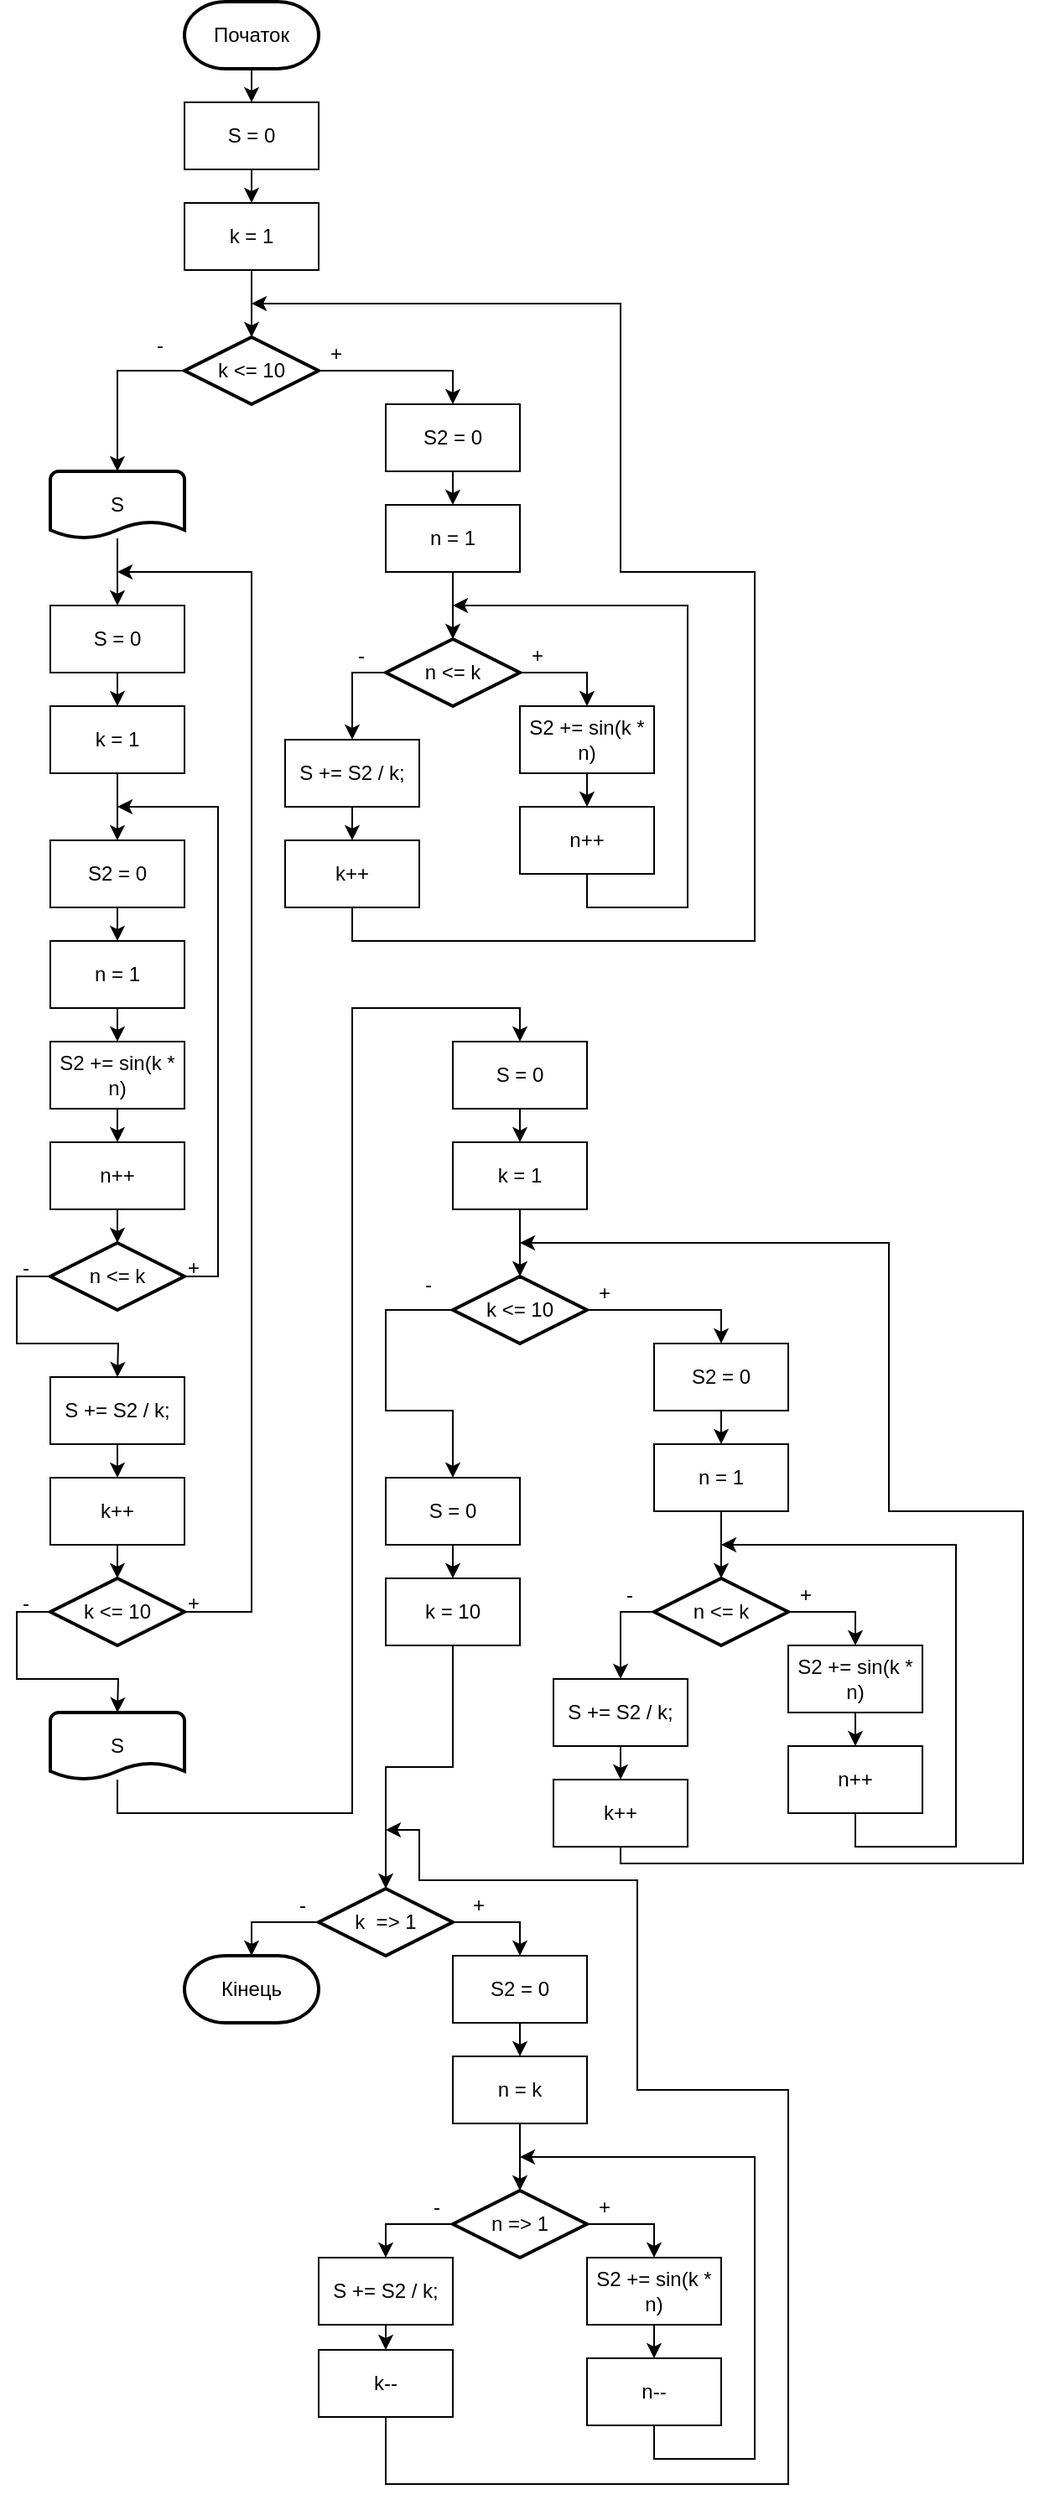<mxfile version="20.5.1" type="device"><diagram id="Vyu7L4_wSOGiP3Qr6V7H" name="Страница 1"><mxGraphModel dx="868" dy="434" grid="1" gridSize="10" guides="1" tooltips="1" connect="1" arrows="1" fold="1" page="1" pageScale="1" pageWidth="827" pageHeight="1169" math="0" shadow="0"><root><mxCell id="0"/><mxCell id="1" parent="0"/><mxCell id="Nw-HVDuhZAYn3EMEPfg3-2" style="edgeStyle=orthogonalEdgeStyle;rounded=0;orthogonalLoop=1;jettySize=auto;html=1;exitX=0.5;exitY=1;exitDx=0;exitDy=0;exitPerimeter=0;" parent="1" source="Nw-HVDuhZAYn3EMEPfg3-1" edge="1"><mxGeometry relative="1" as="geometry"><mxPoint x="160" y="100" as="targetPoint"/></mxGeometry></mxCell><mxCell id="Nw-HVDuhZAYn3EMEPfg3-1" value="Початок" style="strokeWidth=2;html=1;shape=mxgraph.flowchart.terminator;whiteSpace=wrap;" parent="1" vertex="1"><mxGeometry x="120" y="40" width="80" height="40" as="geometry"/></mxCell><mxCell id="Nw-HVDuhZAYn3EMEPfg3-5" style="edgeStyle=orthogonalEdgeStyle;rounded=0;orthogonalLoop=1;jettySize=auto;html=1;exitX=0.5;exitY=1;exitDx=0;exitDy=0;entryX=0.5;entryY=0;entryDx=0;entryDy=0;" parent="1" source="Nw-HVDuhZAYn3EMEPfg3-3" target="Nw-HVDuhZAYn3EMEPfg3-4" edge="1"><mxGeometry relative="1" as="geometry"/></mxCell><mxCell id="Nw-HVDuhZAYn3EMEPfg3-3" value="S = 0" style="rounded=0;whiteSpace=wrap;html=1;" parent="1" vertex="1"><mxGeometry x="120" y="100" width="80" height="40" as="geometry"/></mxCell><mxCell id="Nw-HVDuhZAYn3EMEPfg3-6" style="edgeStyle=orthogonalEdgeStyle;rounded=0;orthogonalLoop=1;jettySize=auto;html=1;exitX=0.5;exitY=1;exitDx=0;exitDy=0;entryX=0.5;entryY=0;entryDx=0;entryDy=0;entryPerimeter=0;" parent="1" source="Nw-HVDuhZAYn3EMEPfg3-4" target="Nw-HVDuhZAYn3EMEPfg3-7" edge="1"><mxGeometry relative="1" as="geometry"><mxPoint x="160" y="220" as="targetPoint"/></mxGeometry></mxCell><mxCell id="Nw-HVDuhZAYn3EMEPfg3-4" value="k = 1" style="rounded=0;whiteSpace=wrap;html=1;" parent="1" vertex="1"><mxGeometry x="120" y="160" width="80" height="40" as="geometry"/></mxCell><mxCell id="Nw-HVDuhZAYn3EMEPfg3-8" style="edgeStyle=orthogonalEdgeStyle;rounded=0;orthogonalLoop=1;jettySize=auto;html=1;exitX=1;exitY=0.5;exitDx=0;exitDy=0;exitPerimeter=0;" parent="1" source="Nw-HVDuhZAYn3EMEPfg3-7" edge="1"><mxGeometry relative="1" as="geometry"><mxPoint x="280" y="280" as="targetPoint"/><Array as="points"><mxPoint x="280" y="260"/></Array></mxGeometry></mxCell><mxCell id="Nw-HVDuhZAYn3EMEPfg3-7" value="k &amp;lt;= 10" style="strokeWidth=2;html=1;shape=mxgraph.flowchart.decision;whiteSpace=wrap;" parent="1" vertex="1"><mxGeometry x="120" y="240" width="80" height="40" as="geometry"/></mxCell><mxCell id="Nw-HVDuhZAYn3EMEPfg3-16" style="edgeStyle=orthogonalEdgeStyle;rounded=0;orthogonalLoop=1;jettySize=auto;html=1;exitX=1;exitY=0.5;exitDx=0;exitDy=0;exitPerimeter=0;" parent="1" source="Nw-HVDuhZAYn3EMEPfg3-9" edge="1"><mxGeometry relative="1" as="geometry"><mxPoint x="360" y="460" as="targetPoint"/><Array as="points"><mxPoint x="360" y="440"/></Array></mxGeometry></mxCell><mxCell id="Nw-HVDuhZAYn3EMEPfg3-30" style="edgeStyle=orthogonalEdgeStyle;rounded=0;orthogonalLoop=1;jettySize=auto;html=1;exitX=0;exitY=0.5;exitDx=0;exitDy=0;exitPerimeter=0;entryX=0.5;entryY=0;entryDx=0;entryDy=0;" parent="1" source="Nw-HVDuhZAYn3EMEPfg3-9" target="Nw-HVDuhZAYn3EMEPfg3-21" edge="1"><mxGeometry relative="1" as="geometry"/></mxCell><mxCell id="Nw-HVDuhZAYn3EMEPfg3-9" value="n &amp;lt;= k" style="strokeWidth=2;html=1;shape=mxgraph.flowchart.decision;whiteSpace=wrap;" parent="1" vertex="1"><mxGeometry x="240" y="420" width="80" height="40" as="geometry"/></mxCell><mxCell id="Nw-HVDuhZAYn3EMEPfg3-14" style="edgeStyle=orthogonalEdgeStyle;rounded=0;orthogonalLoop=1;jettySize=auto;html=1;exitX=0.5;exitY=1;exitDx=0;exitDy=0;entryX=0.5;entryY=0;entryDx=0;entryDy=0;" parent="1" source="Nw-HVDuhZAYn3EMEPfg3-12" target="Nw-HVDuhZAYn3EMEPfg3-13" edge="1"><mxGeometry relative="1" as="geometry"/></mxCell><mxCell id="Nw-HVDuhZAYn3EMEPfg3-12" value="S2 = 0" style="rounded=0;whiteSpace=wrap;html=1;" parent="1" vertex="1"><mxGeometry x="240" y="280" width="80" height="40" as="geometry"/></mxCell><mxCell id="Nw-HVDuhZAYn3EMEPfg3-15" style="edgeStyle=orthogonalEdgeStyle;rounded=0;orthogonalLoop=1;jettySize=auto;html=1;exitX=0.5;exitY=1;exitDx=0;exitDy=0;entryX=0.5;entryY=0;entryDx=0;entryDy=0;entryPerimeter=0;" parent="1" source="Nw-HVDuhZAYn3EMEPfg3-13" target="Nw-HVDuhZAYn3EMEPfg3-9" edge="1"><mxGeometry relative="1" as="geometry"/></mxCell><mxCell id="Nw-HVDuhZAYn3EMEPfg3-13" value="n = 1" style="rounded=0;whiteSpace=wrap;html=1;" parent="1" vertex="1"><mxGeometry x="240" y="340" width="80" height="40" as="geometry"/></mxCell><mxCell id="Nw-HVDuhZAYn3EMEPfg3-18" style="edgeStyle=orthogonalEdgeStyle;rounded=0;orthogonalLoop=1;jettySize=auto;html=1;exitX=0.5;exitY=1;exitDx=0;exitDy=0;" parent="1" source="Nw-HVDuhZAYn3EMEPfg3-17" edge="1"><mxGeometry relative="1" as="geometry"><mxPoint x="360" y="520" as="targetPoint"/></mxGeometry></mxCell><mxCell id="Nw-HVDuhZAYn3EMEPfg3-17" value="S2 += sin(k * n)" style="rounded=0;whiteSpace=wrap;html=1;" parent="1" vertex="1"><mxGeometry x="320" y="460" width="80" height="40" as="geometry"/></mxCell><mxCell id="Nw-HVDuhZAYn3EMEPfg3-23" style="edgeStyle=orthogonalEdgeStyle;rounded=0;orthogonalLoop=1;jettySize=auto;html=1;exitX=0.5;exitY=1;exitDx=0;exitDy=0;" parent="1" source="Nw-HVDuhZAYn3EMEPfg3-19" edge="1"><mxGeometry relative="1" as="geometry"><mxPoint x="280" y="400" as="targetPoint"/><Array as="points"><mxPoint x="360" y="580"/><mxPoint x="420" y="580"/><mxPoint x="420" y="400"/></Array></mxGeometry></mxCell><mxCell id="Nw-HVDuhZAYn3EMEPfg3-19" value="n++" style="rounded=0;whiteSpace=wrap;html=1;" parent="1" vertex="1"><mxGeometry x="320" y="520" width="80" height="40" as="geometry"/></mxCell><mxCell id="Nw-HVDuhZAYn3EMEPfg3-33" style="edgeStyle=orthogonalEdgeStyle;rounded=0;orthogonalLoop=1;jettySize=auto;html=1;exitX=0.5;exitY=1;exitDx=0;exitDy=0;entryX=0.5;entryY=0;entryDx=0;entryDy=0;" parent="1" source="Nw-HVDuhZAYn3EMEPfg3-21" target="Nw-HVDuhZAYn3EMEPfg3-32" edge="1"><mxGeometry relative="1" as="geometry"/></mxCell><mxCell id="Nw-HVDuhZAYn3EMEPfg3-21" value="S += S2 / k;" style="rounded=0;whiteSpace=wrap;html=1;" parent="1" vertex="1"><mxGeometry x="180" y="480" width="80" height="40" as="geometry"/></mxCell><mxCell id="Nw-HVDuhZAYn3EMEPfg3-24" value="+" style="text;html=1;align=center;verticalAlign=middle;resizable=0;points=[];autosize=1;strokeColor=none;fillColor=none;" parent="1" vertex="1"><mxGeometry x="315" y="415" width="30" height="30" as="geometry"/></mxCell><mxCell id="Nw-HVDuhZAYn3EMEPfg3-25" value="-" style="text;html=1;align=center;verticalAlign=middle;resizable=0;points=[];autosize=1;strokeColor=none;fillColor=none;" parent="1" vertex="1"><mxGeometry x="210" y="415" width="30" height="30" as="geometry"/></mxCell><mxCell id="Nw-HVDuhZAYn3EMEPfg3-34" style="edgeStyle=orthogonalEdgeStyle;rounded=0;orthogonalLoop=1;jettySize=auto;html=1;exitX=0.5;exitY=1;exitDx=0;exitDy=0;" parent="1" source="Nw-HVDuhZAYn3EMEPfg3-32" edge="1"><mxGeometry relative="1" as="geometry"><mxPoint x="160" y="220" as="targetPoint"/><Array as="points"><mxPoint x="220" y="600"/><mxPoint x="460" y="600"/><mxPoint x="460" y="380"/><mxPoint x="380" y="380"/><mxPoint x="380" y="220"/></Array></mxGeometry></mxCell><mxCell id="Nw-HVDuhZAYn3EMEPfg3-32" value="k++" style="rounded=0;whiteSpace=wrap;html=1;" parent="1" vertex="1"><mxGeometry x="180" y="540" width="80" height="40" as="geometry"/></mxCell><mxCell id="Nw-HVDuhZAYn3EMEPfg3-35" value="+" style="text;html=1;align=center;verticalAlign=middle;resizable=0;points=[];autosize=1;strokeColor=none;fillColor=none;" parent="1" vertex="1"><mxGeometry x="195" y="235" width="30" height="30" as="geometry"/></mxCell><mxCell id="Nw-HVDuhZAYn3EMEPfg3-38" value="-" style="text;html=1;align=center;verticalAlign=middle;resizable=0;points=[];autosize=1;strokeColor=none;fillColor=none;" parent="1" vertex="1"><mxGeometry x="90" y="230" width="30" height="30" as="geometry"/></mxCell><mxCell id="Nw-HVDuhZAYn3EMEPfg3-39" value="" style="endArrow=classic;html=1;rounded=0;exitX=0;exitY=0.5;exitDx=0;exitDy=0;exitPerimeter=0;" parent="1" source="Nw-HVDuhZAYn3EMEPfg3-7" edge="1"><mxGeometry width="50" height="50" relative="1" as="geometry"><mxPoint x="150" y="360" as="sourcePoint"/><mxPoint x="80" y="320" as="targetPoint"/><Array as="points"><mxPoint x="80" y="260"/></Array></mxGeometry></mxCell><mxCell id="Nw-HVDuhZAYn3EMEPfg3-40" value="S" style="strokeWidth=2;html=1;shape=mxgraph.flowchart.document2;whiteSpace=wrap;size=0.25;" parent="1" vertex="1"><mxGeometry x="40" y="320" width="80" height="40" as="geometry"/></mxCell><mxCell id="Nw-HVDuhZAYn3EMEPfg3-41" value="" style="endArrow=classic;html=1;rounded=0;exitX=0.5;exitY=1;exitDx=0;exitDy=0;exitPerimeter=0;" parent="1" source="Nw-HVDuhZAYn3EMEPfg3-40" edge="1"><mxGeometry width="50" height="50" relative="1" as="geometry"><mxPoint x="150" y="460" as="sourcePoint"/><mxPoint x="80" y="400" as="targetPoint"/></mxGeometry></mxCell><mxCell id="Nw-HVDuhZAYn3EMEPfg3-44" value="" style="edgeStyle=orthogonalEdgeStyle;rounded=0;orthogonalLoop=1;jettySize=auto;html=1;" parent="1" source="Nw-HVDuhZAYn3EMEPfg3-42" target="Nw-HVDuhZAYn3EMEPfg3-43" edge="1"><mxGeometry relative="1" as="geometry"/></mxCell><mxCell id="Nw-HVDuhZAYn3EMEPfg3-42" value="S = 0" style="rounded=0;whiteSpace=wrap;html=1;" parent="1" vertex="1"><mxGeometry x="40" y="400" width="80" height="40" as="geometry"/></mxCell><mxCell id="Nw-HVDuhZAYn3EMEPfg3-45" style="edgeStyle=orthogonalEdgeStyle;rounded=0;orthogonalLoop=1;jettySize=auto;html=1;exitX=0.5;exitY=1;exitDx=0;exitDy=0;entryX=0.5;entryY=0;entryDx=0;entryDy=0;" parent="1" source="Nw-HVDuhZAYn3EMEPfg3-43" target="Nw-HVDuhZAYn3EMEPfg3-46" edge="1"><mxGeometry relative="1" as="geometry"><mxPoint x="80" y="520" as="targetPoint"/></mxGeometry></mxCell><mxCell id="Nw-HVDuhZAYn3EMEPfg3-43" value="k = 1" style="rounded=0;whiteSpace=wrap;html=1;" parent="1" vertex="1"><mxGeometry x="40" y="460" width="80" height="40" as="geometry"/></mxCell><mxCell id="Nw-HVDuhZAYn3EMEPfg3-48" style="edgeStyle=orthogonalEdgeStyle;rounded=0;orthogonalLoop=1;jettySize=auto;html=1;exitX=0.5;exitY=1;exitDx=0;exitDy=0;entryX=0.5;entryY=0;entryDx=0;entryDy=0;" parent="1" source="Nw-HVDuhZAYn3EMEPfg3-46" target="Nw-HVDuhZAYn3EMEPfg3-47" edge="1"><mxGeometry relative="1" as="geometry"/></mxCell><mxCell id="Nw-HVDuhZAYn3EMEPfg3-46" value="S2 = 0" style="rounded=0;whiteSpace=wrap;html=1;" parent="1" vertex="1"><mxGeometry x="40" y="540" width="80" height="40" as="geometry"/></mxCell><mxCell id="Nw-HVDuhZAYn3EMEPfg3-50" style="edgeStyle=orthogonalEdgeStyle;rounded=0;orthogonalLoop=1;jettySize=auto;html=1;exitX=0.5;exitY=1;exitDx=0;exitDy=0;entryX=0.5;entryY=0;entryDx=0;entryDy=0;" parent="1" source="Nw-HVDuhZAYn3EMEPfg3-47" target="Nw-HVDuhZAYn3EMEPfg3-49" edge="1"><mxGeometry relative="1" as="geometry"/></mxCell><mxCell id="Nw-HVDuhZAYn3EMEPfg3-47" value="n = 1" style="rounded=0;whiteSpace=wrap;html=1;" parent="1" vertex="1"><mxGeometry x="40" y="600" width="80" height="40" as="geometry"/></mxCell><mxCell id="Nw-HVDuhZAYn3EMEPfg3-52" style="edgeStyle=orthogonalEdgeStyle;rounded=0;orthogonalLoop=1;jettySize=auto;html=1;exitX=0.5;exitY=1;exitDx=0;exitDy=0;entryX=0.5;entryY=0;entryDx=0;entryDy=0;" parent="1" source="Nw-HVDuhZAYn3EMEPfg3-49" target="Nw-HVDuhZAYn3EMEPfg3-51" edge="1"><mxGeometry relative="1" as="geometry"/></mxCell><mxCell id="Nw-HVDuhZAYn3EMEPfg3-49" value="S2 += sin(k * n)" style="rounded=0;whiteSpace=wrap;html=1;" parent="1" vertex="1"><mxGeometry x="40" y="660" width="80" height="40" as="geometry"/></mxCell><mxCell id="Nw-HVDuhZAYn3EMEPfg3-54" style="edgeStyle=orthogonalEdgeStyle;rounded=0;orthogonalLoop=1;jettySize=auto;html=1;exitX=0.5;exitY=1;exitDx=0;exitDy=0;entryX=0.5;entryY=0;entryDx=0;entryDy=0;entryPerimeter=0;" parent="1" source="Nw-HVDuhZAYn3EMEPfg3-51" edge="1"><mxGeometry relative="1" as="geometry"><mxPoint x="80" y="780" as="targetPoint"/></mxGeometry></mxCell><mxCell id="Nw-HVDuhZAYn3EMEPfg3-51" value="n++" style="rounded=0;whiteSpace=wrap;html=1;" parent="1" vertex="1"><mxGeometry x="40" y="720" width="80" height="40" as="geometry"/></mxCell><mxCell id="Nw-HVDuhZAYn3EMEPfg3-56" style="edgeStyle=orthogonalEdgeStyle;rounded=0;orthogonalLoop=1;jettySize=auto;html=1;exitX=1;exitY=0.5;exitDx=0;exitDy=0;exitPerimeter=0;" parent="1" source="Nw-HVDuhZAYn3EMEPfg3-55" edge="1"><mxGeometry relative="1" as="geometry"><mxPoint x="80" y="520" as="targetPoint"/><Array as="points"><mxPoint x="140" y="800"/><mxPoint x="140" y="520"/></Array></mxGeometry></mxCell><mxCell id="Nw-HVDuhZAYn3EMEPfg3-58" style="edgeStyle=orthogonalEdgeStyle;rounded=0;orthogonalLoop=1;jettySize=auto;html=1;exitX=0;exitY=0.5;exitDx=0;exitDy=0;exitPerimeter=0;" parent="1" source="Nw-HVDuhZAYn3EMEPfg3-55" edge="1"><mxGeometry relative="1" as="geometry"><mxPoint x="80" y="860" as="targetPoint"/></mxGeometry></mxCell><mxCell id="Nw-HVDuhZAYn3EMEPfg3-55" value="n &amp;lt;= k" style="strokeWidth=2;html=1;shape=mxgraph.flowchart.decision;whiteSpace=wrap;" parent="1" vertex="1"><mxGeometry x="40" y="780" width="80" height="40" as="geometry"/></mxCell><mxCell id="Nw-HVDuhZAYn3EMEPfg3-57" value="+" style="text;html=1;align=center;verticalAlign=middle;resizable=0;points=[];autosize=1;strokeColor=none;fillColor=none;" parent="1" vertex="1"><mxGeometry x="110" y="780" width="30" height="30" as="geometry"/></mxCell><mxCell id="Nw-HVDuhZAYn3EMEPfg3-59" value="-" style="text;html=1;align=center;verticalAlign=middle;resizable=0;points=[];autosize=1;strokeColor=none;fillColor=none;" parent="1" vertex="1"><mxGeometry x="10" y="780" width="30" height="30" as="geometry"/></mxCell><mxCell id="Nw-HVDuhZAYn3EMEPfg3-62" style="edgeStyle=orthogonalEdgeStyle;rounded=0;orthogonalLoop=1;jettySize=auto;html=1;exitX=0.5;exitY=1;exitDx=0;exitDy=0;entryX=0.5;entryY=0;entryDx=0;entryDy=0;" parent="1" source="Nw-HVDuhZAYn3EMEPfg3-60" target="Nw-HVDuhZAYn3EMEPfg3-61" edge="1"><mxGeometry relative="1" as="geometry"/></mxCell><mxCell id="Nw-HVDuhZAYn3EMEPfg3-60" value="S += S2 / k;" style="rounded=0;whiteSpace=wrap;html=1;" parent="1" vertex="1"><mxGeometry x="40" y="860" width="80" height="40" as="geometry"/></mxCell><mxCell id="Nw-HVDuhZAYn3EMEPfg3-65" style="edgeStyle=orthogonalEdgeStyle;rounded=0;orthogonalLoop=1;jettySize=auto;html=1;exitX=0.5;exitY=1;exitDx=0;exitDy=0;entryX=0.5;entryY=0;entryDx=0;entryDy=0;entryPerimeter=0;" parent="1" source="Nw-HVDuhZAYn3EMEPfg3-61" target="Nw-HVDuhZAYn3EMEPfg3-63" edge="1"><mxGeometry relative="1" as="geometry"/></mxCell><mxCell id="Nw-HVDuhZAYn3EMEPfg3-61" value="k++" style="rounded=0;whiteSpace=wrap;html=1;" parent="1" vertex="1"><mxGeometry x="40" y="920" width="80" height="40" as="geometry"/></mxCell><mxCell id="Nw-HVDuhZAYn3EMEPfg3-64" style="edgeStyle=orthogonalEdgeStyle;rounded=0;orthogonalLoop=1;jettySize=auto;html=1;exitX=1;exitY=0.5;exitDx=0;exitDy=0;exitPerimeter=0;" parent="1" source="Nw-HVDuhZAYn3EMEPfg3-63" edge="1"><mxGeometry relative="1" as="geometry"><mxPoint x="80" y="380" as="targetPoint"/><Array as="points"><mxPoint x="160" y="1000"/><mxPoint x="160" y="380"/></Array></mxGeometry></mxCell><mxCell id="Nw-HVDuhZAYn3EMEPfg3-68" style="edgeStyle=orthogonalEdgeStyle;rounded=0;orthogonalLoop=1;jettySize=auto;html=1;exitX=0;exitY=0.5;exitDx=0;exitDy=0;exitPerimeter=0;" parent="1" source="Nw-HVDuhZAYn3EMEPfg3-63" edge="1"><mxGeometry relative="1" as="geometry"><mxPoint x="80" y="1060" as="targetPoint"/></mxGeometry></mxCell><mxCell id="Nw-HVDuhZAYn3EMEPfg3-63" value="k &amp;lt;= 10" style="strokeWidth=2;html=1;shape=mxgraph.flowchart.decision;whiteSpace=wrap;" parent="1" vertex="1"><mxGeometry x="40" y="980" width="80" height="40" as="geometry"/></mxCell><mxCell id="Nw-HVDuhZAYn3EMEPfg3-66" value="+" style="text;html=1;align=center;verticalAlign=middle;resizable=0;points=[];autosize=1;strokeColor=none;fillColor=none;" parent="1" vertex="1"><mxGeometry x="110" y="980" width="30" height="30" as="geometry"/></mxCell><mxCell id="Nw-HVDuhZAYn3EMEPfg3-67" value="-" style="text;html=1;align=center;verticalAlign=middle;resizable=0;points=[];autosize=1;strokeColor=none;fillColor=none;" parent="1" vertex="1"><mxGeometry x="10" y="980" width="30" height="30" as="geometry"/></mxCell><mxCell id="Nw-HVDuhZAYn3EMEPfg3-71" value="S" style="strokeWidth=2;html=1;shape=mxgraph.flowchart.document2;whiteSpace=wrap;size=0.25;" parent="1" vertex="1"><mxGeometry x="40" y="1060" width="80" height="40" as="geometry"/></mxCell><mxCell id="Nw-HVDuhZAYn3EMEPfg3-72" value="" style="endArrow=classic;html=1;rounded=0;exitX=0.5;exitY=1;exitDx=0;exitDy=0;exitPerimeter=0;" parent="1" source="Nw-HVDuhZAYn3EMEPfg3-71" edge="1"><mxGeometry width="50" height="50" relative="1" as="geometry"><mxPoint x="150" y="1060" as="sourcePoint"/><mxPoint x="320" y="660" as="targetPoint"/><Array as="points"><mxPoint x="80" y="1120"/><mxPoint x="220" y="1120"/><mxPoint x="220" y="640"/><mxPoint x="320" y="640"/></Array></mxGeometry></mxCell><mxCell id="uBrz8OcN4AuuKI3TNU-2-1" style="edgeStyle=orthogonalEdgeStyle;rounded=0;orthogonalLoop=1;jettySize=auto;html=1;exitX=0.5;exitY=1;exitDx=0;exitDy=0;entryX=0.5;entryY=0;entryDx=0;entryDy=0;" edge="1" parent="1" source="uBrz8OcN4AuuKI3TNU-2-2" target="uBrz8OcN4AuuKI3TNU-2-4"><mxGeometry relative="1" as="geometry"/></mxCell><mxCell id="uBrz8OcN4AuuKI3TNU-2-2" value="S = 0" style="rounded=0;whiteSpace=wrap;html=1;" vertex="1" parent="1"><mxGeometry x="280" y="660" width="80" height="40" as="geometry"/></mxCell><mxCell id="uBrz8OcN4AuuKI3TNU-2-3" style="edgeStyle=orthogonalEdgeStyle;rounded=0;orthogonalLoop=1;jettySize=auto;html=1;exitX=0.5;exitY=1;exitDx=0;exitDy=0;entryX=0.5;entryY=0;entryDx=0;entryDy=0;entryPerimeter=0;" edge="1" parent="1" source="uBrz8OcN4AuuKI3TNU-2-4" target="uBrz8OcN4AuuKI3TNU-2-6"><mxGeometry relative="1" as="geometry"><mxPoint x="320" y="780" as="targetPoint"/></mxGeometry></mxCell><mxCell id="uBrz8OcN4AuuKI3TNU-2-4" value="k = 1" style="rounded=0;whiteSpace=wrap;html=1;" vertex="1" parent="1"><mxGeometry x="280" y="720" width="80" height="40" as="geometry"/></mxCell><mxCell id="uBrz8OcN4AuuKI3TNU-2-5" style="edgeStyle=orthogonalEdgeStyle;rounded=0;orthogonalLoop=1;jettySize=auto;html=1;exitX=1;exitY=0.5;exitDx=0;exitDy=0;exitPerimeter=0;" edge="1" parent="1" source="uBrz8OcN4AuuKI3TNU-2-6"><mxGeometry relative="1" as="geometry"><mxPoint x="440" y="840" as="targetPoint"/><Array as="points"><mxPoint x="440" y="820"/></Array></mxGeometry></mxCell><mxCell id="uBrz8OcN4AuuKI3TNU-2-6" value="k &amp;lt;= 10" style="strokeWidth=2;html=1;shape=mxgraph.flowchart.decision;whiteSpace=wrap;" vertex="1" parent="1"><mxGeometry x="280" y="800" width="80" height="40" as="geometry"/></mxCell><mxCell id="uBrz8OcN4AuuKI3TNU-2-7" style="edgeStyle=orthogonalEdgeStyle;rounded=0;orthogonalLoop=1;jettySize=auto;html=1;exitX=1;exitY=0.5;exitDx=0;exitDy=0;exitPerimeter=0;" edge="1" parent="1" source="uBrz8OcN4AuuKI3TNU-2-9"><mxGeometry relative="1" as="geometry"><mxPoint x="520" y="1020" as="targetPoint"/><Array as="points"><mxPoint x="520" y="1000"/></Array></mxGeometry></mxCell><mxCell id="uBrz8OcN4AuuKI3TNU-2-8" style="edgeStyle=orthogonalEdgeStyle;rounded=0;orthogonalLoop=1;jettySize=auto;html=1;exitX=0;exitY=0.5;exitDx=0;exitDy=0;exitPerimeter=0;entryX=0.5;entryY=0;entryDx=0;entryDy=0;" edge="1" parent="1" source="uBrz8OcN4AuuKI3TNU-2-9" target="uBrz8OcN4AuuKI3TNU-2-19"><mxGeometry relative="1" as="geometry"/></mxCell><mxCell id="uBrz8OcN4AuuKI3TNU-2-9" value="n &amp;lt;= k" style="strokeWidth=2;html=1;shape=mxgraph.flowchart.decision;whiteSpace=wrap;" vertex="1" parent="1"><mxGeometry x="400" y="980" width="80" height="40" as="geometry"/></mxCell><mxCell id="uBrz8OcN4AuuKI3TNU-2-10" style="edgeStyle=orthogonalEdgeStyle;rounded=0;orthogonalLoop=1;jettySize=auto;html=1;exitX=0.5;exitY=1;exitDx=0;exitDy=0;entryX=0.5;entryY=0;entryDx=0;entryDy=0;" edge="1" parent="1" source="uBrz8OcN4AuuKI3TNU-2-11" target="uBrz8OcN4AuuKI3TNU-2-13"><mxGeometry relative="1" as="geometry"/></mxCell><mxCell id="uBrz8OcN4AuuKI3TNU-2-11" value="S2 = 0" style="rounded=0;whiteSpace=wrap;html=1;" vertex="1" parent="1"><mxGeometry x="400" y="840" width="80" height="40" as="geometry"/></mxCell><mxCell id="uBrz8OcN4AuuKI3TNU-2-12" style="edgeStyle=orthogonalEdgeStyle;rounded=0;orthogonalLoop=1;jettySize=auto;html=1;exitX=0.5;exitY=1;exitDx=0;exitDy=0;entryX=0.5;entryY=0;entryDx=0;entryDy=0;entryPerimeter=0;" edge="1" parent="1" source="uBrz8OcN4AuuKI3TNU-2-13" target="uBrz8OcN4AuuKI3TNU-2-9"><mxGeometry relative="1" as="geometry"/></mxCell><mxCell id="uBrz8OcN4AuuKI3TNU-2-13" value="n = 1" style="rounded=0;whiteSpace=wrap;html=1;" vertex="1" parent="1"><mxGeometry x="400" y="900" width="80" height="40" as="geometry"/></mxCell><mxCell id="uBrz8OcN4AuuKI3TNU-2-14" style="edgeStyle=orthogonalEdgeStyle;rounded=0;orthogonalLoop=1;jettySize=auto;html=1;exitX=0.5;exitY=1;exitDx=0;exitDy=0;" edge="1" parent="1" source="uBrz8OcN4AuuKI3TNU-2-15"><mxGeometry relative="1" as="geometry"><mxPoint x="520" y="1080" as="targetPoint"/></mxGeometry></mxCell><mxCell id="uBrz8OcN4AuuKI3TNU-2-15" value="S2 += sin(k * n)" style="rounded=0;whiteSpace=wrap;html=1;" vertex="1" parent="1"><mxGeometry x="480" y="1020" width="80" height="40" as="geometry"/></mxCell><mxCell id="uBrz8OcN4AuuKI3TNU-2-16" style="edgeStyle=orthogonalEdgeStyle;rounded=0;orthogonalLoop=1;jettySize=auto;html=1;exitX=0.5;exitY=1;exitDx=0;exitDy=0;" edge="1" parent="1" source="uBrz8OcN4AuuKI3TNU-2-17"><mxGeometry relative="1" as="geometry"><mxPoint x="440" y="960" as="targetPoint"/><Array as="points"><mxPoint x="520" y="1140"/><mxPoint x="580" y="1140"/><mxPoint x="580" y="960"/></Array></mxGeometry></mxCell><mxCell id="uBrz8OcN4AuuKI3TNU-2-17" value="n++" style="rounded=0;whiteSpace=wrap;html=1;" vertex="1" parent="1"><mxGeometry x="480" y="1080" width="80" height="40" as="geometry"/></mxCell><mxCell id="uBrz8OcN4AuuKI3TNU-2-18" style="edgeStyle=orthogonalEdgeStyle;rounded=0;orthogonalLoop=1;jettySize=auto;html=1;exitX=0.5;exitY=1;exitDx=0;exitDy=0;entryX=0.5;entryY=0;entryDx=0;entryDy=0;" edge="1" parent="1" source="uBrz8OcN4AuuKI3TNU-2-19" target="uBrz8OcN4AuuKI3TNU-2-23"><mxGeometry relative="1" as="geometry"/></mxCell><mxCell id="uBrz8OcN4AuuKI3TNU-2-19" value="S += S2 / k;" style="rounded=0;whiteSpace=wrap;html=1;" vertex="1" parent="1"><mxGeometry x="340" y="1040" width="80" height="40" as="geometry"/></mxCell><mxCell id="uBrz8OcN4AuuKI3TNU-2-20" value="+" style="text;html=1;align=center;verticalAlign=middle;resizable=0;points=[];autosize=1;strokeColor=none;fillColor=none;" vertex="1" parent="1"><mxGeometry x="475" y="975" width="30" height="30" as="geometry"/></mxCell><mxCell id="uBrz8OcN4AuuKI3TNU-2-21" value="-" style="text;html=1;align=center;verticalAlign=middle;resizable=0;points=[];autosize=1;strokeColor=none;fillColor=none;" vertex="1" parent="1"><mxGeometry x="370" y="975" width="30" height="30" as="geometry"/></mxCell><mxCell id="uBrz8OcN4AuuKI3TNU-2-22" style="edgeStyle=orthogonalEdgeStyle;rounded=0;orthogonalLoop=1;jettySize=auto;html=1;exitX=0.5;exitY=1;exitDx=0;exitDy=0;" edge="1" parent="1" source="uBrz8OcN4AuuKI3TNU-2-23"><mxGeometry relative="1" as="geometry"><mxPoint x="320" y="780" as="targetPoint"/><Array as="points"><mxPoint x="380" y="1150"/><mxPoint x="620" y="1150"/><mxPoint x="620" y="940"/><mxPoint x="540" y="940"/><mxPoint x="540" y="780"/></Array></mxGeometry></mxCell><mxCell id="uBrz8OcN4AuuKI3TNU-2-23" value="k++" style="rounded=0;whiteSpace=wrap;html=1;" vertex="1" parent="1"><mxGeometry x="340" y="1100" width="80" height="40" as="geometry"/></mxCell><mxCell id="uBrz8OcN4AuuKI3TNU-2-24" value="+" style="text;html=1;align=center;verticalAlign=middle;resizable=0;points=[];autosize=1;strokeColor=none;fillColor=none;" vertex="1" parent="1"><mxGeometry x="355" y="795" width="30" height="30" as="geometry"/></mxCell><mxCell id="uBrz8OcN4AuuKI3TNU-2-25" value="-" style="text;html=1;align=center;verticalAlign=middle;resizable=0;points=[];autosize=1;strokeColor=none;fillColor=none;" vertex="1" parent="1"><mxGeometry x="250" y="790" width="30" height="30" as="geometry"/></mxCell><mxCell id="uBrz8OcN4AuuKI3TNU-2-26" value="" style="endArrow=classic;html=1;rounded=0;exitX=0;exitY=0.5;exitDx=0;exitDy=0;exitPerimeter=0;" edge="1" parent="1" source="uBrz8OcN4AuuKI3TNU-2-6"><mxGeometry width="50" height="50" relative="1" as="geometry"><mxPoint x="310" y="920" as="sourcePoint"/><mxPoint x="280" y="920" as="targetPoint"/><Array as="points"><mxPoint x="240" y="820"/><mxPoint x="240" y="880"/><mxPoint x="280" y="880"/></Array></mxGeometry></mxCell><mxCell id="uBrz8OcN4AuuKI3TNU-2-33" style="edgeStyle=orthogonalEdgeStyle;rounded=0;orthogonalLoop=1;jettySize=auto;html=1;exitX=0.5;exitY=1;exitDx=0;exitDy=0;entryX=0.5;entryY=0;entryDx=0;entryDy=0;" edge="1" parent="1" source="uBrz8OcN4AuuKI3TNU-2-31" target="uBrz8OcN4AuuKI3TNU-2-32"><mxGeometry relative="1" as="geometry"/></mxCell><mxCell id="uBrz8OcN4AuuKI3TNU-2-31" value="S = 0" style="rounded=0;whiteSpace=wrap;html=1;" vertex="1" parent="1"><mxGeometry x="240" y="920" width="80" height="40" as="geometry"/></mxCell><mxCell id="uBrz8OcN4AuuKI3TNU-2-35" style="edgeStyle=orthogonalEdgeStyle;rounded=0;orthogonalLoop=1;jettySize=auto;html=1;exitX=0.5;exitY=1;exitDx=0;exitDy=0;entryX=0.5;entryY=0;entryDx=0;entryDy=0;entryPerimeter=0;" edge="1" parent="1" source="uBrz8OcN4AuuKI3TNU-2-32" target="uBrz8OcN4AuuKI3TNU-2-34"><mxGeometry relative="1" as="geometry"/></mxCell><mxCell id="uBrz8OcN4AuuKI3TNU-2-32" value="k = 10" style="rounded=0;whiteSpace=wrap;html=1;" vertex="1" parent="1"><mxGeometry x="240" y="980" width="80" height="40" as="geometry"/></mxCell><mxCell id="uBrz8OcN4AuuKI3TNU-2-36" style="edgeStyle=orthogonalEdgeStyle;rounded=0;orthogonalLoop=1;jettySize=auto;html=1;exitX=1;exitY=0.5;exitDx=0;exitDy=0;exitPerimeter=0;" edge="1" parent="1" source="uBrz8OcN4AuuKI3TNU-2-34"><mxGeometry relative="1" as="geometry"><mxPoint x="320" y="1205" as="targetPoint"/><Array as="points"><mxPoint x="320" y="1185"/></Array></mxGeometry></mxCell><mxCell id="uBrz8OcN4AuuKI3TNU-2-37" style="edgeStyle=orthogonalEdgeStyle;rounded=0;orthogonalLoop=1;jettySize=auto;html=1;exitX=0;exitY=0.5;exitDx=0;exitDy=0;exitPerimeter=0;" edge="1" parent="1" source="uBrz8OcN4AuuKI3TNU-2-34"><mxGeometry relative="1" as="geometry"><mxPoint x="160" y="1205" as="targetPoint"/><Array as="points"><mxPoint x="160" y="1185"/></Array></mxGeometry></mxCell><mxCell id="uBrz8OcN4AuuKI3TNU-2-34" value="k&amp;nbsp; =&amp;gt; 1" style="strokeWidth=2;html=1;shape=mxgraph.flowchart.decision;whiteSpace=wrap;" vertex="1" parent="1"><mxGeometry x="200" y="1165" width="80" height="40" as="geometry"/></mxCell><mxCell id="uBrz8OcN4AuuKI3TNU-2-38" value="+" style="text;html=1;align=center;verticalAlign=middle;resizable=0;points=[];autosize=1;strokeColor=none;fillColor=none;" vertex="1" parent="1"><mxGeometry x="280" y="1160" width="30" height="30" as="geometry"/></mxCell><mxCell id="uBrz8OcN4AuuKI3TNU-2-39" value="-" style="text;html=1;align=center;verticalAlign=middle;resizable=0;points=[];autosize=1;strokeColor=none;fillColor=none;" vertex="1" parent="1"><mxGeometry x="175" y="1160" width="30" height="30" as="geometry"/></mxCell><mxCell id="uBrz8OcN4AuuKI3TNU-2-42" style="edgeStyle=orthogonalEdgeStyle;rounded=0;orthogonalLoop=1;jettySize=auto;html=1;exitX=0.5;exitY=1;exitDx=0;exitDy=0;entryX=0.5;entryY=0;entryDx=0;entryDy=0;" edge="1" parent="1" source="uBrz8OcN4AuuKI3TNU-2-40" target="uBrz8OcN4AuuKI3TNU-2-41"><mxGeometry relative="1" as="geometry"/></mxCell><mxCell id="uBrz8OcN4AuuKI3TNU-2-40" value="S2 = 0" style="rounded=0;whiteSpace=wrap;html=1;" vertex="1" parent="1"><mxGeometry x="280" y="1205" width="80" height="40" as="geometry"/></mxCell><mxCell id="uBrz8OcN4AuuKI3TNU-2-44" style="edgeStyle=orthogonalEdgeStyle;rounded=0;orthogonalLoop=1;jettySize=auto;html=1;exitX=0.5;exitY=1;exitDx=0;exitDy=0;entryX=0.5;entryY=0;entryDx=0;entryDy=0;entryPerimeter=0;" edge="1" parent="1" source="uBrz8OcN4AuuKI3TNU-2-41" target="uBrz8OcN4AuuKI3TNU-2-43"><mxGeometry relative="1" as="geometry"/></mxCell><mxCell id="uBrz8OcN4AuuKI3TNU-2-41" value="n = k" style="rounded=0;whiteSpace=wrap;html=1;" vertex="1" parent="1"><mxGeometry x="280" y="1265" width="80" height="40" as="geometry"/></mxCell><mxCell id="uBrz8OcN4AuuKI3TNU-2-45" style="edgeStyle=orthogonalEdgeStyle;rounded=0;orthogonalLoop=1;jettySize=auto;html=1;exitX=1;exitY=0.5;exitDx=0;exitDy=0;exitPerimeter=0;" edge="1" parent="1" source="uBrz8OcN4AuuKI3TNU-2-43"><mxGeometry relative="1" as="geometry"><mxPoint x="400" y="1385" as="targetPoint"/><Array as="points"><mxPoint x="400" y="1365"/></Array></mxGeometry></mxCell><mxCell id="uBrz8OcN4AuuKI3TNU-2-46" style="edgeStyle=orthogonalEdgeStyle;rounded=0;orthogonalLoop=1;jettySize=auto;html=1;exitX=0;exitY=0.5;exitDx=0;exitDy=0;exitPerimeter=0;" edge="1" parent="1" source="uBrz8OcN4AuuKI3TNU-2-43"><mxGeometry relative="1" as="geometry"><mxPoint x="240" y="1385" as="targetPoint"/><Array as="points"><mxPoint x="240" y="1365"/></Array></mxGeometry></mxCell><mxCell id="uBrz8OcN4AuuKI3TNU-2-43" value="n =&amp;gt; 1" style="strokeWidth=2;html=1;shape=mxgraph.flowchart.decision;whiteSpace=wrap;" vertex="1" parent="1"><mxGeometry x="280" y="1345" width="80" height="40" as="geometry"/></mxCell><mxCell id="uBrz8OcN4AuuKI3TNU-2-47" value="+" style="text;html=1;align=center;verticalAlign=middle;resizable=0;points=[];autosize=1;strokeColor=none;fillColor=none;" vertex="1" parent="1"><mxGeometry x="355" y="1340" width="30" height="30" as="geometry"/></mxCell><mxCell id="uBrz8OcN4AuuKI3TNU-2-48" value="-" style="text;html=1;align=center;verticalAlign=middle;resizable=0;points=[];autosize=1;strokeColor=none;fillColor=none;" vertex="1" parent="1"><mxGeometry x="255" y="1340" width="30" height="30" as="geometry"/></mxCell><mxCell id="uBrz8OcN4AuuKI3TNU-2-51" style="edgeStyle=orthogonalEdgeStyle;rounded=0;orthogonalLoop=1;jettySize=auto;html=1;exitX=0.5;exitY=1;exitDx=0;exitDy=0;entryX=0.5;entryY=0;entryDx=0;entryDy=0;" edge="1" parent="1" source="uBrz8OcN4AuuKI3TNU-2-49" target="uBrz8OcN4AuuKI3TNU-2-50"><mxGeometry relative="1" as="geometry"/></mxCell><mxCell id="uBrz8OcN4AuuKI3TNU-2-49" value="S2 += sin(k * n)" style="rounded=0;whiteSpace=wrap;html=1;" vertex="1" parent="1"><mxGeometry x="360" y="1385" width="80" height="40" as="geometry"/></mxCell><mxCell id="uBrz8OcN4AuuKI3TNU-2-52" style="edgeStyle=orthogonalEdgeStyle;rounded=0;orthogonalLoop=1;jettySize=auto;html=1;exitX=0.5;exitY=1;exitDx=0;exitDy=0;" edge="1" parent="1" source="uBrz8OcN4AuuKI3TNU-2-50"><mxGeometry relative="1" as="geometry"><mxPoint x="320" y="1325" as="targetPoint"/><Array as="points"><mxPoint x="400" y="1505"/><mxPoint x="460" y="1505"/><mxPoint x="460" y="1325"/></Array></mxGeometry></mxCell><mxCell id="uBrz8OcN4AuuKI3TNU-2-50" value="n--" style="rounded=0;whiteSpace=wrap;html=1;" vertex="1" parent="1"><mxGeometry x="360" y="1445" width="80" height="40" as="geometry"/></mxCell><mxCell id="uBrz8OcN4AuuKI3TNU-2-55" style="edgeStyle=orthogonalEdgeStyle;rounded=0;orthogonalLoop=1;jettySize=auto;html=1;exitX=0.5;exitY=1;exitDx=0;exitDy=0;entryX=0.5;entryY=0;entryDx=0;entryDy=0;" edge="1" parent="1" source="uBrz8OcN4AuuKI3TNU-2-53" target="uBrz8OcN4AuuKI3TNU-2-54"><mxGeometry relative="1" as="geometry"/></mxCell><mxCell id="uBrz8OcN4AuuKI3TNU-2-53" value="S += S2 / k;" style="rounded=0;whiteSpace=wrap;html=1;" vertex="1" parent="1"><mxGeometry x="200" y="1385" width="80" height="40" as="geometry"/></mxCell><mxCell id="uBrz8OcN4AuuKI3TNU-2-56" style="edgeStyle=orthogonalEdgeStyle;rounded=0;orthogonalLoop=1;jettySize=auto;html=1;exitX=0.5;exitY=1;exitDx=0;exitDy=0;" edge="1" parent="1" source="uBrz8OcN4AuuKI3TNU-2-54"><mxGeometry relative="1" as="geometry"><mxPoint x="240" y="1130" as="targetPoint"/><Array as="points"><mxPoint x="240" y="1520"/><mxPoint x="480" y="1520"/><mxPoint x="480" y="1285"/><mxPoint x="390" y="1285"/><mxPoint x="390" y="1160"/><mxPoint x="260" y="1160"/><mxPoint x="260" y="1130"/></Array></mxGeometry></mxCell><mxCell id="uBrz8OcN4AuuKI3TNU-2-54" value="k--" style="rounded=0;whiteSpace=wrap;html=1;" vertex="1" parent="1"><mxGeometry x="200" y="1440" width="80" height="40" as="geometry"/></mxCell><mxCell id="uBrz8OcN4AuuKI3TNU-2-58" value="Кінець" style="strokeWidth=2;html=1;shape=mxgraph.flowchart.terminator;whiteSpace=wrap;fontSize=12;" vertex="1" parent="1"><mxGeometry x="120" y="1205" width="80" height="40" as="geometry"/></mxCell></root></mxGraphModel></diagram></mxfile>